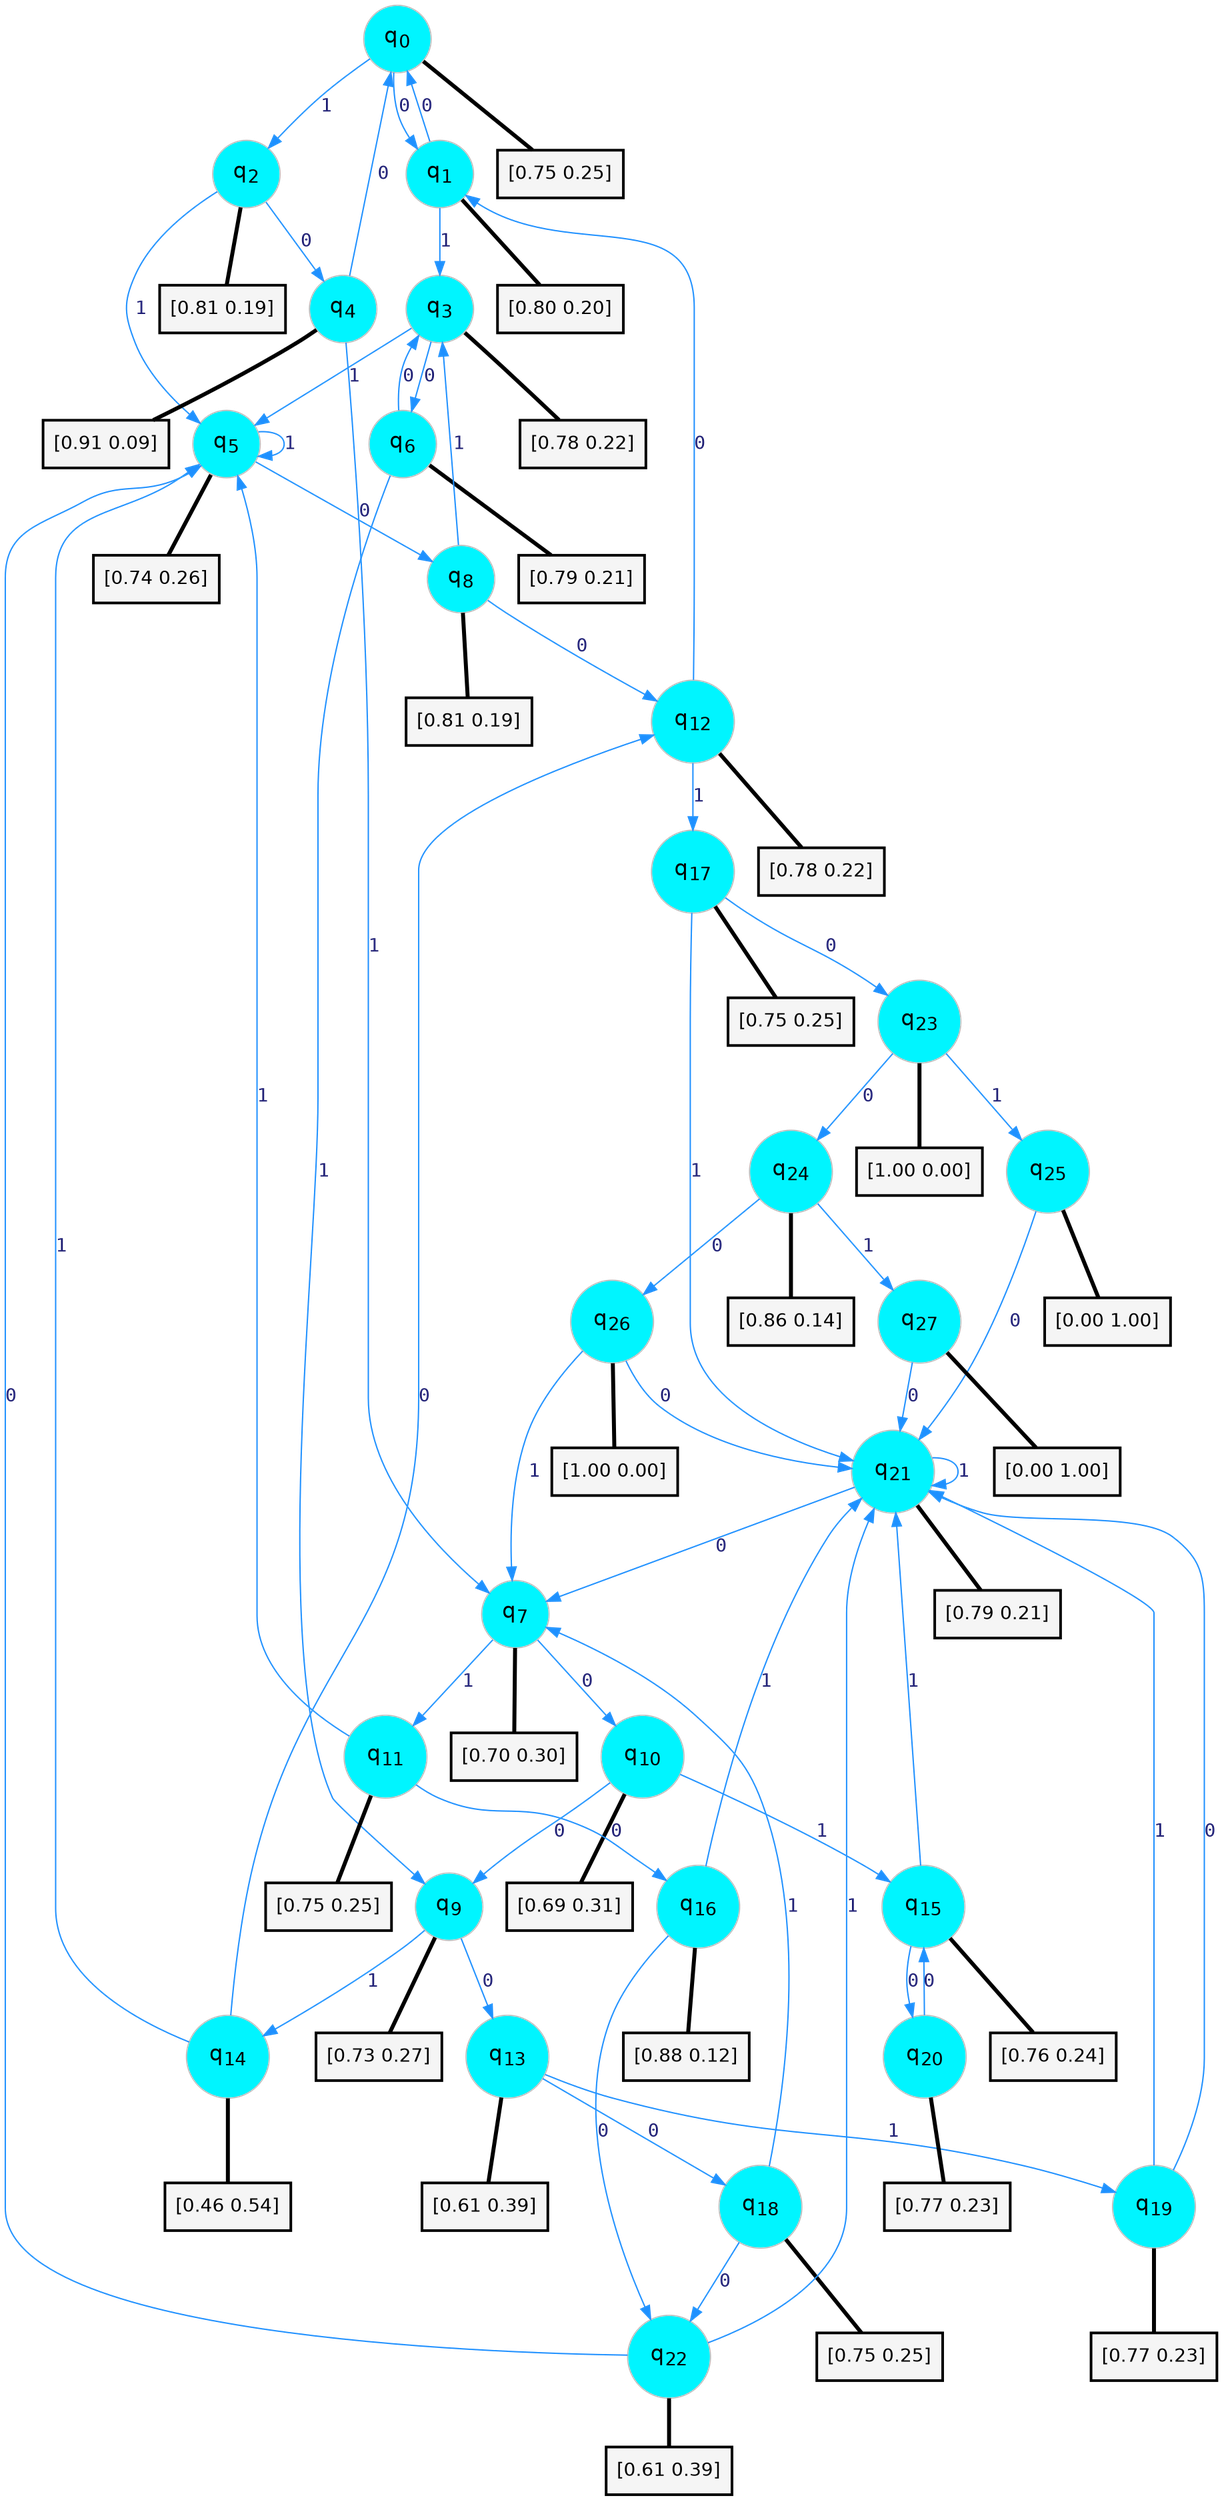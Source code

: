 digraph G {
graph [
bgcolor=transparent, dpi=300, rankdir=TD, size="40,25"];
node [
color=gray, fillcolor=turquoise1, fontcolor=black, fontname=Helvetica, fontsize=16, fontweight=bold, shape=circle, style=filled];
edge [
arrowsize=1, color=dodgerblue1, fontcolor=midnightblue, fontname=courier, fontweight=bold, penwidth=1, style=solid, weight=20];
0[label=<q<SUB>0</SUB>>];
1[label=<q<SUB>1</SUB>>];
2[label=<q<SUB>2</SUB>>];
3[label=<q<SUB>3</SUB>>];
4[label=<q<SUB>4</SUB>>];
5[label=<q<SUB>5</SUB>>];
6[label=<q<SUB>6</SUB>>];
7[label=<q<SUB>7</SUB>>];
8[label=<q<SUB>8</SUB>>];
9[label=<q<SUB>9</SUB>>];
10[label=<q<SUB>10</SUB>>];
11[label=<q<SUB>11</SUB>>];
12[label=<q<SUB>12</SUB>>];
13[label=<q<SUB>13</SUB>>];
14[label=<q<SUB>14</SUB>>];
15[label=<q<SUB>15</SUB>>];
16[label=<q<SUB>16</SUB>>];
17[label=<q<SUB>17</SUB>>];
18[label=<q<SUB>18</SUB>>];
19[label=<q<SUB>19</SUB>>];
20[label=<q<SUB>20</SUB>>];
21[label=<q<SUB>21</SUB>>];
22[label=<q<SUB>22</SUB>>];
23[label=<q<SUB>23</SUB>>];
24[label=<q<SUB>24</SUB>>];
25[label=<q<SUB>25</SUB>>];
26[label=<q<SUB>26</SUB>>];
27[label=<q<SUB>27</SUB>>];
28[label="[0.75 0.25]", shape=box,fontcolor=black, fontname=Helvetica, fontsize=14, penwidth=2, fillcolor=whitesmoke,color=black];
29[label="[0.80 0.20]", shape=box,fontcolor=black, fontname=Helvetica, fontsize=14, penwidth=2, fillcolor=whitesmoke,color=black];
30[label="[0.81 0.19]", shape=box,fontcolor=black, fontname=Helvetica, fontsize=14, penwidth=2, fillcolor=whitesmoke,color=black];
31[label="[0.78 0.22]", shape=box,fontcolor=black, fontname=Helvetica, fontsize=14, penwidth=2, fillcolor=whitesmoke,color=black];
32[label="[0.91 0.09]", shape=box,fontcolor=black, fontname=Helvetica, fontsize=14, penwidth=2, fillcolor=whitesmoke,color=black];
33[label="[0.74 0.26]", shape=box,fontcolor=black, fontname=Helvetica, fontsize=14, penwidth=2, fillcolor=whitesmoke,color=black];
34[label="[0.79 0.21]", shape=box,fontcolor=black, fontname=Helvetica, fontsize=14, penwidth=2, fillcolor=whitesmoke,color=black];
35[label="[0.70 0.30]", shape=box,fontcolor=black, fontname=Helvetica, fontsize=14, penwidth=2, fillcolor=whitesmoke,color=black];
36[label="[0.81 0.19]", shape=box,fontcolor=black, fontname=Helvetica, fontsize=14, penwidth=2, fillcolor=whitesmoke,color=black];
37[label="[0.73 0.27]", shape=box,fontcolor=black, fontname=Helvetica, fontsize=14, penwidth=2, fillcolor=whitesmoke,color=black];
38[label="[0.69 0.31]", shape=box,fontcolor=black, fontname=Helvetica, fontsize=14, penwidth=2, fillcolor=whitesmoke,color=black];
39[label="[0.75 0.25]", shape=box,fontcolor=black, fontname=Helvetica, fontsize=14, penwidth=2, fillcolor=whitesmoke,color=black];
40[label="[0.78 0.22]", shape=box,fontcolor=black, fontname=Helvetica, fontsize=14, penwidth=2, fillcolor=whitesmoke,color=black];
41[label="[0.61 0.39]", shape=box,fontcolor=black, fontname=Helvetica, fontsize=14, penwidth=2, fillcolor=whitesmoke,color=black];
42[label="[0.46 0.54]", shape=box,fontcolor=black, fontname=Helvetica, fontsize=14, penwidth=2, fillcolor=whitesmoke,color=black];
43[label="[0.76 0.24]", shape=box,fontcolor=black, fontname=Helvetica, fontsize=14, penwidth=2, fillcolor=whitesmoke,color=black];
44[label="[0.88 0.12]", shape=box,fontcolor=black, fontname=Helvetica, fontsize=14, penwidth=2, fillcolor=whitesmoke,color=black];
45[label="[0.75 0.25]", shape=box,fontcolor=black, fontname=Helvetica, fontsize=14, penwidth=2, fillcolor=whitesmoke,color=black];
46[label="[0.75 0.25]", shape=box,fontcolor=black, fontname=Helvetica, fontsize=14, penwidth=2, fillcolor=whitesmoke,color=black];
47[label="[0.77 0.23]", shape=box,fontcolor=black, fontname=Helvetica, fontsize=14, penwidth=2, fillcolor=whitesmoke,color=black];
48[label="[0.77 0.23]", shape=box,fontcolor=black, fontname=Helvetica, fontsize=14, penwidth=2, fillcolor=whitesmoke,color=black];
49[label="[0.79 0.21]", shape=box,fontcolor=black, fontname=Helvetica, fontsize=14, penwidth=2, fillcolor=whitesmoke,color=black];
50[label="[0.61 0.39]", shape=box,fontcolor=black, fontname=Helvetica, fontsize=14, penwidth=2, fillcolor=whitesmoke,color=black];
51[label="[1.00 0.00]", shape=box,fontcolor=black, fontname=Helvetica, fontsize=14, penwidth=2, fillcolor=whitesmoke,color=black];
52[label="[0.86 0.14]", shape=box,fontcolor=black, fontname=Helvetica, fontsize=14, penwidth=2, fillcolor=whitesmoke,color=black];
53[label="[0.00 1.00]", shape=box,fontcolor=black, fontname=Helvetica, fontsize=14, penwidth=2, fillcolor=whitesmoke,color=black];
54[label="[1.00 0.00]", shape=box,fontcolor=black, fontname=Helvetica, fontsize=14, penwidth=2, fillcolor=whitesmoke,color=black];
55[label="[0.00 1.00]", shape=box,fontcolor=black, fontname=Helvetica, fontsize=14, penwidth=2, fillcolor=whitesmoke,color=black];
0->1 [label=0];
0->2 [label=1];
0->28 [arrowhead=none, penwidth=3,color=black];
1->0 [label=0];
1->3 [label=1];
1->29 [arrowhead=none, penwidth=3,color=black];
2->4 [label=0];
2->5 [label=1];
2->30 [arrowhead=none, penwidth=3,color=black];
3->6 [label=0];
3->5 [label=1];
3->31 [arrowhead=none, penwidth=3,color=black];
4->0 [label=0];
4->7 [label=1];
4->32 [arrowhead=none, penwidth=3,color=black];
5->8 [label=0];
5->5 [label=1];
5->33 [arrowhead=none, penwidth=3,color=black];
6->3 [label=0];
6->9 [label=1];
6->34 [arrowhead=none, penwidth=3,color=black];
7->10 [label=0];
7->11 [label=1];
7->35 [arrowhead=none, penwidth=3,color=black];
8->12 [label=0];
8->3 [label=1];
8->36 [arrowhead=none, penwidth=3,color=black];
9->13 [label=0];
9->14 [label=1];
9->37 [arrowhead=none, penwidth=3,color=black];
10->9 [label=0];
10->15 [label=1];
10->38 [arrowhead=none, penwidth=3,color=black];
11->16 [label=0];
11->5 [label=1];
11->39 [arrowhead=none, penwidth=3,color=black];
12->1 [label=0];
12->17 [label=1];
12->40 [arrowhead=none, penwidth=3,color=black];
13->18 [label=0];
13->19 [label=1];
13->41 [arrowhead=none, penwidth=3,color=black];
14->12 [label=0];
14->5 [label=1];
14->42 [arrowhead=none, penwidth=3,color=black];
15->20 [label=0];
15->21 [label=1];
15->43 [arrowhead=none, penwidth=3,color=black];
16->22 [label=0];
16->21 [label=1];
16->44 [arrowhead=none, penwidth=3,color=black];
17->23 [label=0];
17->21 [label=1];
17->45 [arrowhead=none, penwidth=3,color=black];
18->22 [label=0];
18->7 [label=1];
18->46 [arrowhead=none, penwidth=3,color=black];
19->21 [label=0];
19->21 [label=1];
19->47 [arrowhead=none, penwidth=3,color=black];
20->15 [label=0];
20->48 [arrowhead=none, penwidth=3,color=black];
21->7 [label=0];
21->21 [label=1];
21->49 [arrowhead=none, penwidth=3,color=black];
22->5 [label=0];
22->21 [label=1];
22->50 [arrowhead=none, penwidth=3,color=black];
23->24 [label=0];
23->25 [label=1];
23->51 [arrowhead=none, penwidth=3,color=black];
24->26 [label=0];
24->27 [label=1];
24->52 [arrowhead=none, penwidth=3,color=black];
25->21 [label=0];
25->53 [arrowhead=none, penwidth=3,color=black];
26->21 [label=0];
26->7 [label=1];
26->54 [arrowhead=none, penwidth=3,color=black];
27->21 [label=0];
27->55 [arrowhead=none, penwidth=3,color=black];
}
